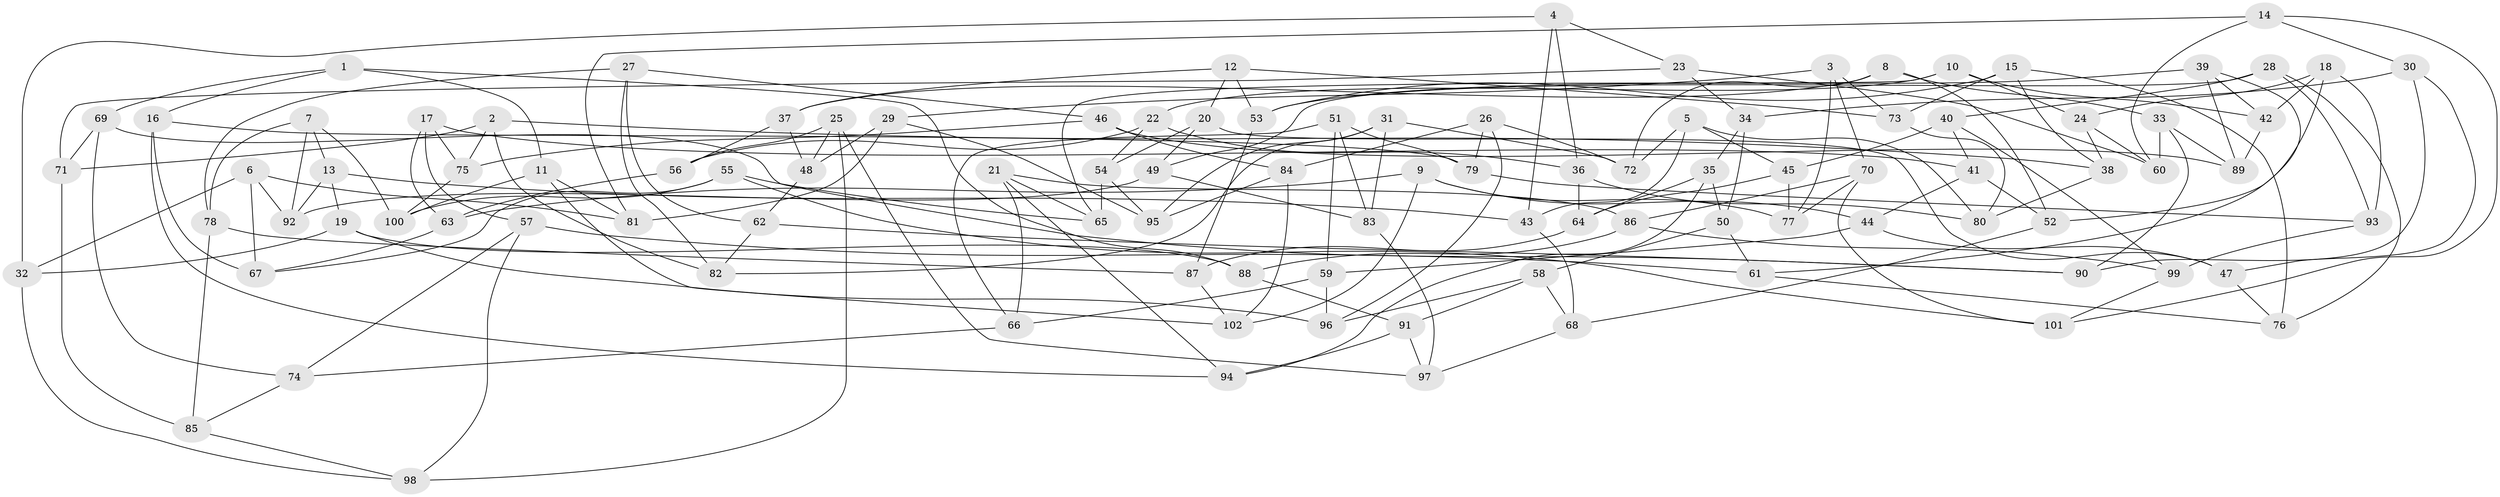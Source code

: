 // coarse degree distribution, {6: 0.19672131147540983, 8: 0.06557377049180328, 3: 0.04918032786885246, 9: 0.04918032786885246, 5: 0.03278688524590164, 4: 0.5409836065573771, 10: 0.03278688524590164, 7: 0.03278688524590164}
// Generated by graph-tools (version 1.1) at 2025/20/03/04/25 18:20:56]
// undirected, 102 vertices, 204 edges
graph export_dot {
graph [start="1"]
  node [color=gray90,style=filled];
  1;
  2;
  3;
  4;
  5;
  6;
  7;
  8;
  9;
  10;
  11;
  12;
  13;
  14;
  15;
  16;
  17;
  18;
  19;
  20;
  21;
  22;
  23;
  24;
  25;
  26;
  27;
  28;
  29;
  30;
  31;
  32;
  33;
  34;
  35;
  36;
  37;
  38;
  39;
  40;
  41;
  42;
  43;
  44;
  45;
  46;
  47;
  48;
  49;
  50;
  51;
  52;
  53;
  54;
  55;
  56;
  57;
  58;
  59;
  60;
  61;
  62;
  63;
  64;
  65;
  66;
  67;
  68;
  69;
  70;
  71;
  72;
  73;
  74;
  75;
  76;
  77;
  78;
  79;
  80;
  81;
  82;
  83;
  84;
  85;
  86;
  87;
  88;
  89;
  90;
  91;
  92;
  93;
  94;
  95;
  96;
  97;
  98;
  99;
  100;
  101;
  102;
  1 -- 69;
  1 -- 16;
  1 -- 88;
  1 -- 11;
  2 -- 71;
  2 -- 75;
  2 -- 38;
  2 -- 82;
  3 -- 73;
  3 -- 29;
  3 -- 70;
  3 -- 77;
  4 -- 43;
  4 -- 23;
  4 -- 32;
  4 -- 36;
  5 -- 45;
  5 -- 80;
  5 -- 72;
  5 -- 43;
  6 -- 92;
  6 -- 81;
  6 -- 32;
  6 -- 67;
  7 -- 92;
  7 -- 78;
  7 -- 13;
  7 -- 100;
  8 -- 52;
  8 -- 33;
  8 -- 72;
  8 -- 37;
  9 -- 44;
  9 -- 63;
  9 -- 102;
  9 -- 77;
  10 -- 65;
  10 -- 24;
  10 -- 22;
  10 -- 42;
  11 -- 100;
  11 -- 102;
  11 -- 81;
  12 -- 53;
  12 -- 20;
  12 -- 73;
  12 -- 37;
  13 -- 43;
  13 -- 19;
  13 -- 92;
  14 -- 60;
  14 -- 30;
  14 -- 101;
  14 -- 81;
  15 -- 76;
  15 -- 38;
  15 -- 53;
  15 -- 73;
  16 -- 67;
  16 -- 94;
  16 -- 79;
  17 -- 63;
  17 -- 75;
  17 -- 57;
  17 -- 41;
  18 -- 24;
  18 -- 42;
  18 -- 52;
  18 -- 93;
  19 -- 96;
  19 -- 32;
  19 -- 88;
  20 -- 47;
  20 -- 49;
  20 -- 54;
  21 -- 66;
  21 -- 94;
  21 -- 86;
  21 -- 65;
  22 -- 36;
  22 -- 56;
  22 -- 54;
  23 -- 71;
  23 -- 60;
  23 -- 34;
  24 -- 60;
  24 -- 38;
  25 -- 97;
  25 -- 56;
  25 -- 98;
  25 -- 48;
  26 -- 96;
  26 -- 84;
  26 -- 72;
  26 -- 79;
  27 -- 46;
  27 -- 78;
  27 -- 82;
  27 -- 62;
  28 -- 93;
  28 -- 76;
  28 -- 40;
  28 -- 49;
  29 -- 95;
  29 -- 48;
  29 -- 81;
  30 -- 34;
  30 -- 47;
  30 -- 90;
  31 -- 83;
  31 -- 82;
  31 -- 95;
  31 -- 72;
  32 -- 98;
  33 -- 60;
  33 -- 89;
  33 -- 90;
  34 -- 35;
  34 -- 50;
  35 -- 94;
  35 -- 50;
  35 -- 64;
  36 -- 80;
  36 -- 64;
  37 -- 48;
  37 -- 56;
  38 -- 80;
  39 -- 42;
  39 -- 89;
  39 -- 53;
  39 -- 61;
  40 -- 41;
  40 -- 99;
  40 -- 45;
  41 -- 44;
  41 -- 52;
  42 -- 89;
  43 -- 68;
  44 -- 47;
  44 -- 59;
  45 -- 64;
  45 -- 77;
  46 -- 89;
  46 -- 75;
  46 -- 84;
  47 -- 76;
  48 -- 62;
  49 -- 92;
  49 -- 83;
  50 -- 58;
  50 -- 61;
  51 -- 66;
  51 -- 79;
  51 -- 83;
  51 -- 59;
  52 -- 68;
  53 -- 87;
  54 -- 95;
  54 -- 65;
  55 -- 100;
  55 -- 101;
  55 -- 65;
  55 -- 67;
  56 -- 63;
  57 -- 61;
  57 -- 74;
  57 -- 98;
  58 -- 96;
  58 -- 91;
  58 -- 68;
  59 -- 96;
  59 -- 66;
  61 -- 76;
  62 -- 82;
  62 -- 90;
  63 -- 67;
  64 -- 87;
  66 -- 74;
  68 -- 97;
  69 -- 71;
  69 -- 90;
  69 -- 74;
  70 -- 86;
  70 -- 101;
  70 -- 77;
  71 -- 85;
  73 -- 80;
  74 -- 85;
  75 -- 100;
  78 -- 87;
  78 -- 85;
  79 -- 93;
  83 -- 97;
  84 -- 102;
  84 -- 95;
  85 -- 98;
  86 -- 99;
  86 -- 88;
  87 -- 102;
  88 -- 91;
  91 -- 94;
  91 -- 97;
  93 -- 99;
  99 -- 101;
}
